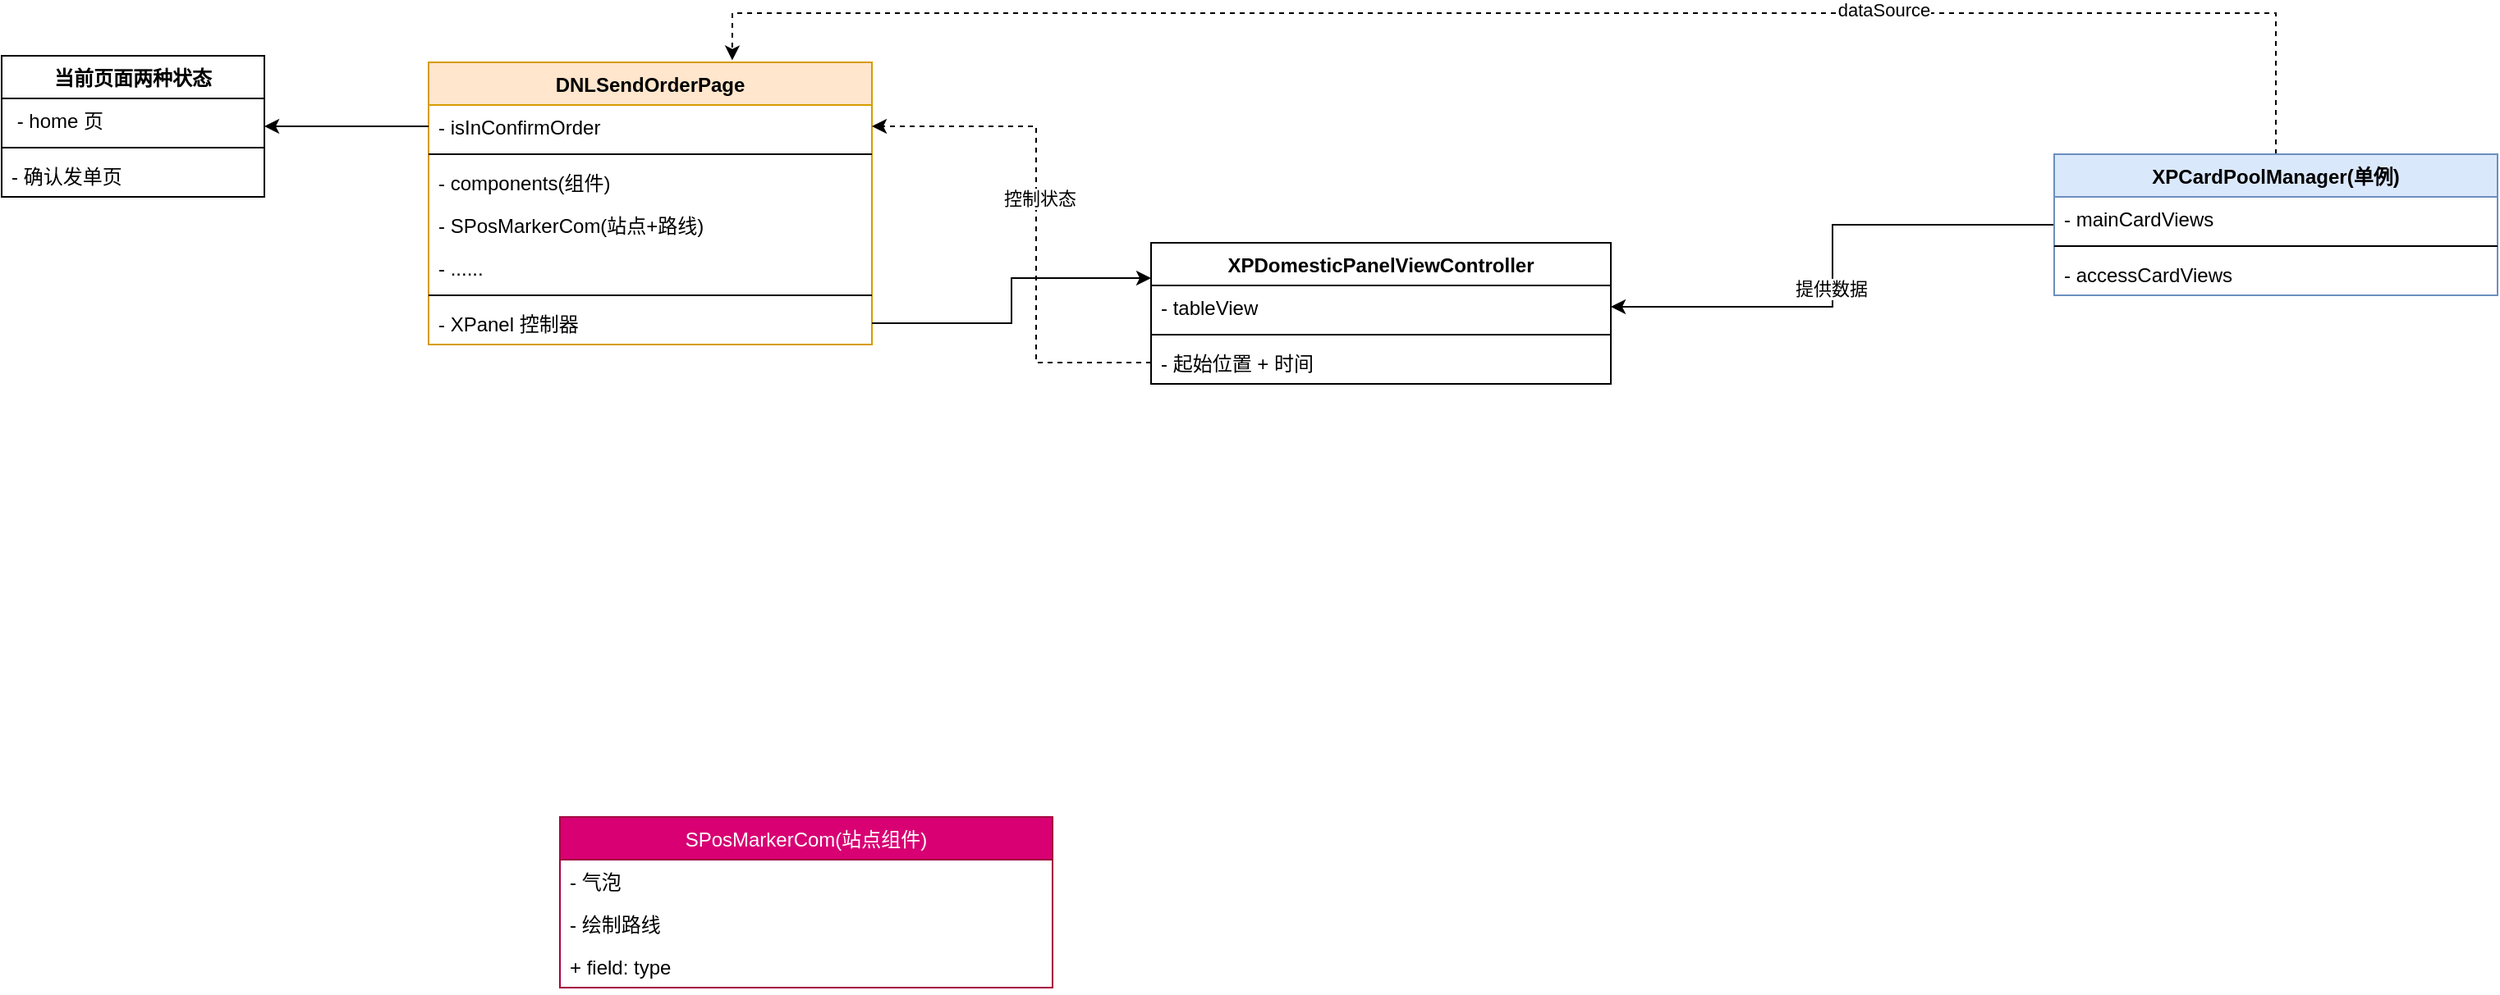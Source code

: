 <mxfile version="14.7.0" type="github">
  <diagram id="7lykp9iamNYmA4Tu66E8" name="第 1 页">
    <mxGraphModel dx="2253" dy="794" grid="1" gridSize="10" guides="1" tooltips="1" connect="1" arrows="1" fold="1" page="1" pageScale="1" pageWidth="827" pageHeight="1169" math="0" shadow="0">
      <root>
        <mxCell id="0" />
        <mxCell id="1" parent="0" />
        <mxCell id="zZ6jMW011a1lbR9ZiVev-6" value="DNLSendOrderPage" style="swimlane;fontStyle=1;align=center;verticalAlign=top;childLayout=stackLayout;horizontal=1;startSize=26;horizontalStack=0;resizeParent=1;resizeParentMax=0;resizeLast=0;collapsible=1;marginBottom=0;fillColor=#ffe6cc;strokeColor=#d79b00;" vertex="1" parent="1">
          <mxGeometry x="210" y="420" width="270" height="172" as="geometry" />
        </mxCell>
        <mxCell id="zZ6jMW011a1lbR9ZiVev-7" value="- isInConfirmOrder" style="text;strokeColor=none;fillColor=none;align=left;verticalAlign=top;spacingLeft=4;spacingRight=4;overflow=hidden;rotatable=0;points=[[0,0.5],[1,0.5]];portConstraint=eastwest;" vertex="1" parent="zZ6jMW011a1lbR9ZiVev-6">
          <mxGeometry y="26" width="270" height="26" as="geometry" />
        </mxCell>
        <mxCell id="zZ6jMW011a1lbR9ZiVev-8" value="" style="line;strokeWidth=1;fillColor=none;align=left;verticalAlign=middle;spacingTop=-1;spacingLeft=3;spacingRight=3;rotatable=0;labelPosition=right;points=[];portConstraint=eastwest;" vertex="1" parent="zZ6jMW011a1lbR9ZiVev-6">
          <mxGeometry y="52" width="270" height="8" as="geometry" />
        </mxCell>
        <mxCell id="zZ6jMW011a1lbR9ZiVev-26" value="- components(组件)" style="text;strokeColor=none;fillColor=none;align=left;verticalAlign=top;spacingLeft=4;spacingRight=4;overflow=hidden;rotatable=0;points=[[0,0.5],[1,0.5]];portConstraint=eastwest;" vertex="1" parent="zZ6jMW011a1lbR9ZiVev-6">
          <mxGeometry y="60" width="270" height="26" as="geometry" />
        </mxCell>
        <mxCell id="zZ6jMW011a1lbR9ZiVev-52" value="- SPosMarkerCom(站点+路线)" style="text;strokeColor=none;fillColor=none;align=left;verticalAlign=top;spacingLeft=4;spacingRight=4;overflow=hidden;rotatable=0;points=[[0,0.5],[1,0.5]];portConstraint=eastwest;" vertex="1" parent="zZ6jMW011a1lbR9ZiVev-6">
          <mxGeometry y="86" width="270" height="26" as="geometry" />
        </mxCell>
        <mxCell id="zZ6jMW011a1lbR9ZiVev-28" value="- ......" style="text;strokeColor=none;fillColor=none;align=left;verticalAlign=top;spacingLeft=4;spacingRight=4;overflow=hidden;rotatable=0;points=[[0,0.5],[1,0.5]];portConstraint=eastwest;" vertex="1" parent="zZ6jMW011a1lbR9ZiVev-6">
          <mxGeometry y="112" width="270" height="26" as="geometry" />
        </mxCell>
        <mxCell id="zZ6jMW011a1lbR9ZiVev-27" value="" style="line;strokeWidth=1;fillColor=none;align=left;verticalAlign=middle;spacingTop=-1;spacingLeft=3;spacingRight=3;rotatable=0;labelPosition=right;points=[];portConstraint=eastwest;" vertex="1" parent="zZ6jMW011a1lbR9ZiVev-6">
          <mxGeometry y="138" width="270" height="8" as="geometry" />
        </mxCell>
        <mxCell id="zZ6jMW011a1lbR9ZiVev-9" value="- XPanel 控制器" style="text;strokeColor=none;fillColor=none;align=left;verticalAlign=top;spacingLeft=4;spacingRight=4;overflow=hidden;rotatable=0;points=[[0,0.5],[1,0.5]];portConstraint=eastwest;" vertex="1" parent="zZ6jMW011a1lbR9ZiVev-6">
          <mxGeometry y="146" width="270" height="26" as="geometry" />
        </mxCell>
        <mxCell id="zZ6jMW011a1lbR9ZiVev-20" value="当前页面两种状态" style="swimlane;fontStyle=1;align=center;verticalAlign=top;childLayout=stackLayout;horizontal=1;startSize=26;horizontalStack=0;resizeParent=1;resizeParentMax=0;resizeLast=0;collapsible=1;marginBottom=0;" vertex="1" parent="1">
          <mxGeometry x="-50" y="416" width="160" height="86" as="geometry" />
        </mxCell>
        <mxCell id="zZ6jMW011a1lbR9ZiVev-21" value=" - home 页" style="text;strokeColor=none;fillColor=none;align=left;verticalAlign=top;spacingLeft=4;spacingRight=4;overflow=hidden;rotatable=0;points=[[0,0.5],[1,0.5]];portConstraint=eastwest;" vertex="1" parent="zZ6jMW011a1lbR9ZiVev-20">
          <mxGeometry y="26" width="160" height="26" as="geometry" />
        </mxCell>
        <mxCell id="zZ6jMW011a1lbR9ZiVev-22" value="" style="line;strokeWidth=1;fillColor=none;align=left;verticalAlign=middle;spacingTop=-1;spacingLeft=3;spacingRight=3;rotatable=0;labelPosition=right;points=[];portConstraint=eastwest;" vertex="1" parent="zZ6jMW011a1lbR9ZiVev-20">
          <mxGeometry y="52" width="160" height="8" as="geometry" />
        </mxCell>
        <mxCell id="zZ6jMW011a1lbR9ZiVev-23" value="- 确认发单页" style="text;strokeColor=none;fillColor=none;align=left;verticalAlign=top;spacingLeft=4;spacingRight=4;overflow=hidden;rotatable=0;points=[[0,0.5],[1,0.5]];portConstraint=eastwest;" vertex="1" parent="zZ6jMW011a1lbR9ZiVev-20">
          <mxGeometry y="60" width="160" height="26" as="geometry" />
        </mxCell>
        <mxCell id="zZ6jMW011a1lbR9ZiVev-25" style="edgeStyle=orthogonalEdgeStyle;rounded=0;orthogonalLoop=1;jettySize=auto;html=1;exitX=0;exitY=0.5;exitDx=0;exitDy=0;" edge="1" parent="1" source="zZ6jMW011a1lbR9ZiVev-7" target="zZ6jMW011a1lbR9ZiVev-20">
          <mxGeometry relative="1" as="geometry" />
        </mxCell>
        <mxCell id="zZ6jMW011a1lbR9ZiVev-29" value="XPDomesticPanelViewController" style="swimlane;fontStyle=1;align=center;verticalAlign=top;childLayout=stackLayout;horizontal=1;startSize=26;horizontalStack=0;resizeParent=1;resizeParentMax=0;resizeLast=0;collapsible=1;marginBottom=0;" vertex="1" parent="1">
          <mxGeometry x="650" y="530" width="280" height="86" as="geometry" />
        </mxCell>
        <mxCell id="zZ6jMW011a1lbR9ZiVev-30" value="- tableView" style="text;strokeColor=none;fillColor=none;align=left;verticalAlign=top;spacingLeft=4;spacingRight=4;overflow=hidden;rotatable=0;points=[[0,0.5],[1,0.5]];portConstraint=eastwest;" vertex="1" parent="zZ6jMW011a1lbR9ZiVev-29">
          <mxGeometry y="26" width="280" height="26" as="geometry" />
        </mxCell>
        <mxCell id="zZ6jMW011a1lbR9ZiVev-49" value="" style="line;strokeWidth=1;fillColor=none;align=left;verticalAlign=middle;spacingTop=-1;spacingLeft=3;spacingRight=3;rotatable=0;labelPosition=right;points=[];portConstraint=eastwest;" vertex="1" parent="zZ6jMW011a1lbR9ZiVev-29">
          <mxGeometry y="52" width="280" height="8" as="geometry" />
        </mxCell>
        <mxCell id="zZ6jMW011a1lbR9ZiVev-48" value="- 起始位置 + 时间" style="text;strokeColor=none;fillColor=none;align=left;verticalAlign=top;spacingLeft=4;spacingRight=4;overflow=hidden;rotatable=0;points=[[0,0.5],[1,0.5]];portConstraint=eastwest;" vertex="1" parent="zZ6jMW011a1lbR9ZiVev-29">
          <mxGeometry y="60" width="280" height="26" as="geometry" />
        </mxCell>
        <mxCell id="zZ6jMW011a1lbR9ZiVev-33" style="edgeStyle=orthogonalEdgeStyle;rounded=0;orthogonalLoop=1;jettySize=auto;html=1;entryX=0;entryY=0.25;entryDx=0;entryDy=0;" edge="1" parent="1" source="zZ6jMW011a1lbR9ZiVev-9" target="zZ6jMW011a1lbR9ZiVev-29">
          <mxGeometry relative="1" as="geometry" />
        </mxCell>
        <mxCell id="zZ6jMW011a1lbR9ZiVev-41" style="edgeStyle=orthogonalEdgeStyle;rounded=0;orthogonalLoop=1;jettySize=auto;html=1;entryX=1;entryY=0.5;entryDx=0;entryDy=0;" edge="1" parent="1" source="zZ6jMW011a1lbR9ZiVev-36" target="zZ6jMW011a1lbR9ZiVev-30">
          <mxGeometry relative="1" as="geometry" />
        </mxCell>
        <mxCell id="zZ6jMW011a1lbR9ZiVev-42" value="提供数据" style="edgeLabel;html=1;align=center;verticalAlign=middle;resizable=0;points=[];" vertex="1" connectable="0" parent="zZ6jMW011a1lbR9ZiVev-41">
          <mxGeometry x="0.087" y="-1" relative="1" as="geometry">
            <mxPoint as="offset" />
          </mxGeometry>
        </mxCell>
        <mxCell id="zZ6jMW011a1lbR9ZiVev-46" style="edgeStyle=orthogonalEdgeStyle;rounded=0;orthogonalLoop=1;jettySize=auto;html=1;entryX=0.685;entryY=-0.007;entryDx=0;entryDy=0;entryPerimeter=0;dashed=1;" edge="1" parent="1" source="zZ6jMW011a1lbR9ZiVev-36" target="zZ6jMW011a1lbR9ZiVev-6">
          <mxGeometry relative="1" as="geometry">
            <Array as="points">
              <mxPoint x="1335" y="390" />
              <mxPoint x="395" y="390" />
            </Array>
          </mxGeometry>
        </mxCell>
        <mxCell id="zZ6jMW011a1lbR9ZiVev-47" value="dataSource" style="edgeLabel;html=1;align=center;verticalAlign=middle;resizable=0;points=[];" vertex="1" connectable="0" parent="zZ6jMW011a1lbR9ZiVev-46">
          <mxGeometry x="-0.384" y="-2" relative="1" as="geometry">
            <mxPoint as="offset" />
          </mxGeometry>
        </mxCell>
        <mxCell id="zZ6jMW011a1lbR9ZiVev-36" value="XPCardPoolManager(单例)" style="swimlane;fontStyle=1;align=center;verticalAlign=top;childLayout=stackLayout;horizontal=1;startSize=26;horizontalStack=0;resizeParent=1;resizeParentMax=0;resizeLast=0;collapsible=1;marginBottom=0;fillColor=#dae8fc;strokeColor=#6c8ebf;" vertex="1" parent="1">
          <mxGeometry x="1200" y="476" width="270" height="86" as="geometry" />
        </mxCell>
        <mxCell id="zZ6jMW011a1lbR9ZiVev-37" value="- mainCardViews" style="text;strokeColor=none;fillColor=none;align=left;verticalAlign=top;spacingLeft=4;spacingRight=4;overflow=hidden;rotatable=0;points=[[0,0.5],[1,0.5]];portConstraint=eastwest;" vertex="1" parent="zZ6jMW011a1lbR9ZiVev-36">
          <mxGeometry y="26" width="270" height="26" as="geometry" />
        </mxCell>
        <mxCell id="zZ6jMW011a1lbR9ZiVev-38" value="" style="line;strokeWidth=1;fillColor=none;align=left;verticalAlign=middle;spacingTop=-1;spacingLeft=3;spacingRight=3;rotatable=0;labelPosition=right;points=[];portConstraint=eastwest;" vertex="1" parent="zZ6jMW011a1lbR9ZiVev-36">
          <mxGeometry y="52" width="270" height="8" as="geometry" />
        </mxCell>
        <mxCell id="zZ6jMW011a1lbR9ZiVev-39" value="- accessCardViews" style="text;strokeColor=none;fillColor=none;align=left;verticalAlign=top;spacingLeft=4;spacingRight=4;overflow=hidden;rotatable=0;points=[[0,0.5],[1,0.5]];portConstraint=eastwest;" vertex="1" parent="zZ6jMW011a1lbR9ZiVev-36">
          <mxGeometry y="60" width="270" height="26" as="geometry" />
        </mxCell>
        <mxCell id="zZ6jMW011a1lbR9ZiVev-50" style="edgeStyle=orthogonalEdgeStyle;rounded=0;orthogonalLoop=1;jettySize=auto;html=1;entryX=1;entryY=0.5;entryDx=0;entryDy=0;dashed=1;" edge="1" parent="1" source="zZ6jMW011a1lbR9ZiVev-48" target="zZ6jMW011a1lbR9ZiVev-7">
          <mxGeometry relative="1" as="geometry">
            <Array as="points">
              <mxPoint x="580" y="603" />
              <mxPoint x="580" y="459" />
            </Array>
          </mxGeometry>
        </mxCell>
        <mxCell id="zZ6jMW011a1lbR9ZiVev-51" value="控制状态" style="edgeLabel;html=1;align=center;verticalAlign=middle;resizable=0;points=[];" vertex="1" connectable="0" parent="zZ6jMW011a1lbR9ZiVev-50">
          <mxGeometry x="0.086" y="-2" relative="1" as="geometry">
            <mxPoint as="offset" />
          </mxGeometry>
        </mxCell>
        <mxCell id="zZ6jMW011a1lbR9ZiVev-53" value="SPosMarkerCom(站点组件)" style="swimlane;fontStyle=0;childLayout=stackLayout;horizontal=1;startSize=26;fillColor=#d80073;horizontalStack=0;resizeParent=1;resizeParentMax=0;resizeLast=0;collapsible=1;marginBottom=0;strokeColor=#A50040;fontColor=#ffffff;" vertex="1" parent="1">
          <mxGeometry x="290" y="880" width="300" height="104" as="geometry" />
        </mxCell>
        <mxCell id="zZ6jMW011a1lbR9ZiVev-54" value="- 气泡" style="text;strokeColor=none;fillColor=none;align=left;verticalAlign=top;spacingLeft=4;spacingRight=4;overflow=hidden;rotatable=0;points=[[0,0.5],[1,0.5]];portConstraint=eastwest;" vertex="1" parent="zZ6jMW011a1lbR9ZiVev-53">
          <mxGeometry y="26" width="300" height="26" as="geometry" />
        </mxCell>
        <mxCell id="zZ6jMW011a1lbR9ZiVev-55" value="- 绘制路线" style="text;strokeColor=none;fillColor=none;align=left;verticalAlign=top;spacingLeft=4;spacingRight=4;overflow=hidden;rotatable=0;points=[[0,0.5],[1,0.5]];portConstraint=eastwest;" vertex="1" parent="zZ6jMW011a1lbR9ZiVev-53">
          <mxGeometry y="52" width="300" height="26" as="geometry" />
        </mxCell>
        <mxCell id="zZ6jMW011a1lbR9ZiVev-56" value="+ field: type" style="text;strokeColor=none;fillColor=none;align=left;verticalAlign=top;spacingLeft=4;spacingRight=4;overflow=hidden;rotatable=0;points=[[0,0.5],[1,0.5]];portConstraint=eastwest;" vertex="1" parent="zZ6jMW011a1lbR9ZiVev-53">
          <mxGeometry y="78" width="300" height="26" as="geometry" />
        </mxCell>
      </root>
    </mxGraphModel>
  </diagram>
</mxfile>
